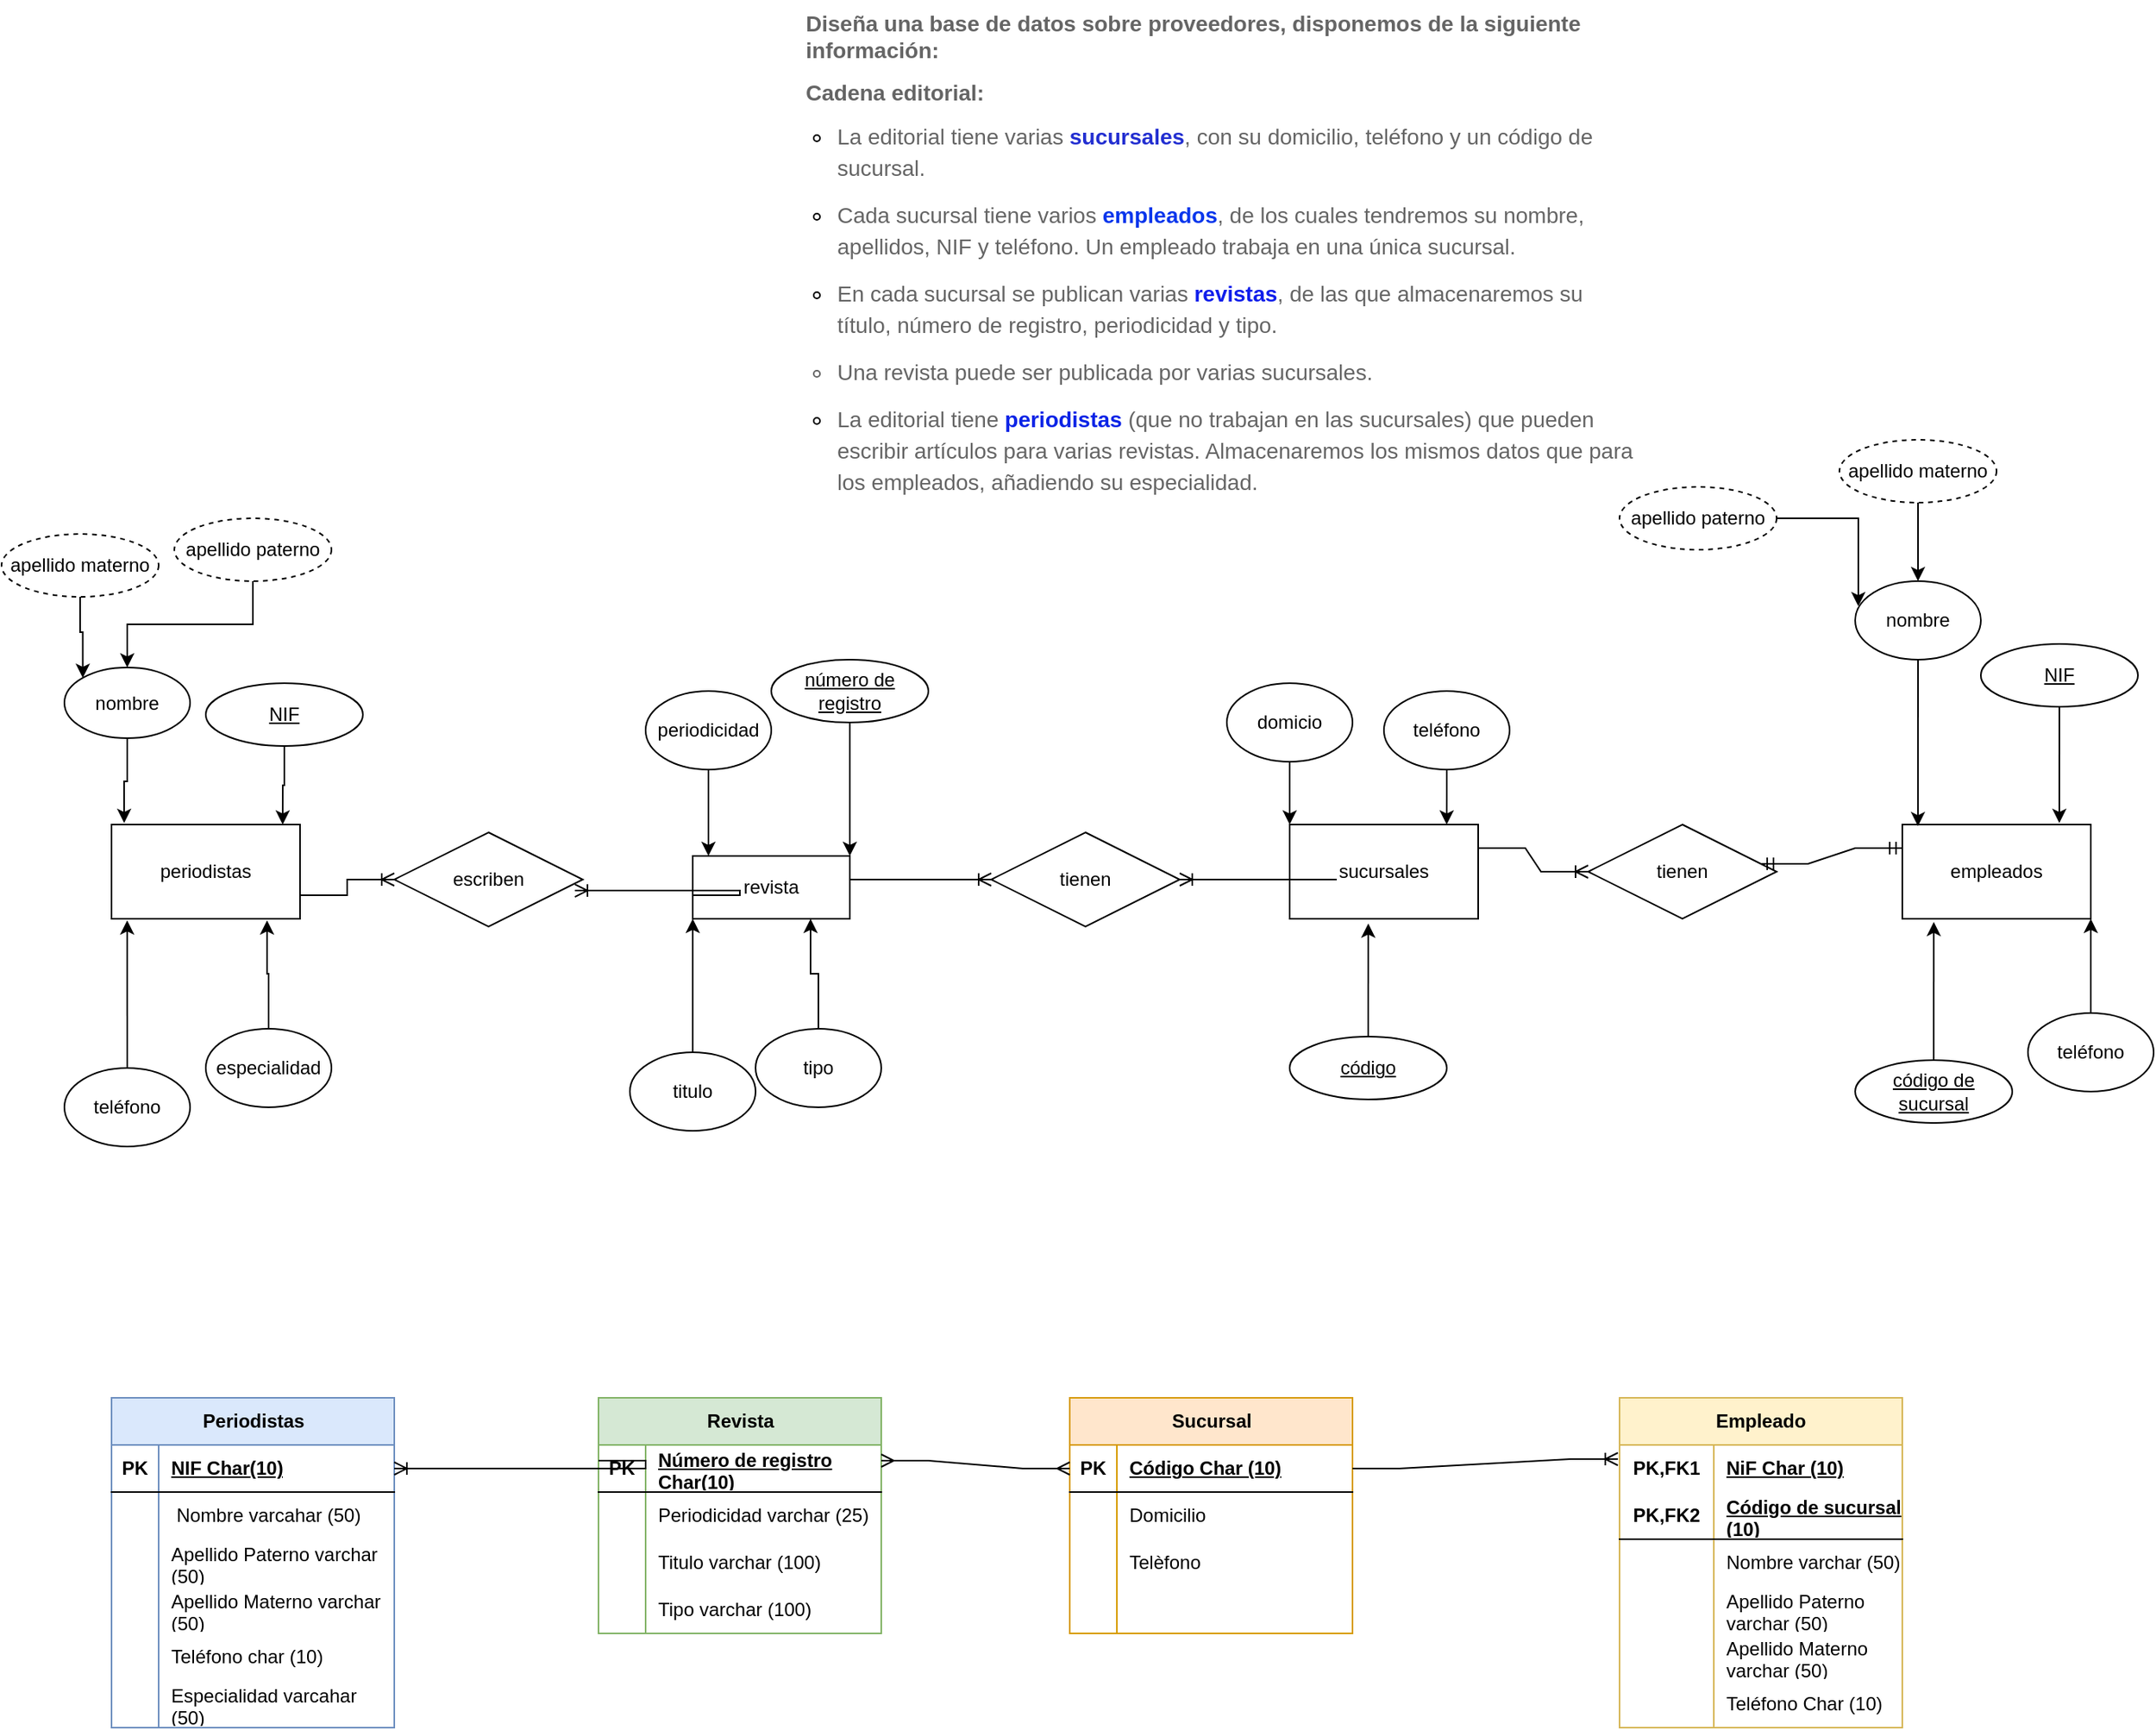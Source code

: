 <mxfile version="21.0.2" type="github">
  <diagram name="Página-1" id="4U2wSh6onjoOHA8W8764">
    <mxGraphModel dx="2017" dy="625" grid="1" gridSize="10" guides="1" tooltips="1" connect="1" arrows="1" fold="1" page="1" pageScale="1" pageWidth="827" pageHeight="1169" math="0" shadow="0">
      <root>
        <mxCell id="0" />
        <mxCell id="1" parent="0" />
        <mxCell id="MW6SG7xbOyb2AjNmcGoh-1" value="&lt;p style=&quot;margin: 0px 0px 10px 30px; color: rgb(101, 101, 101); font-family: &amp;quot;Century Gothic&amp;quot;, Arial, Helvetica, sans-serif; font-size: 14px; font-style: normal; font-variant-ligatures: normal; font-variant-caps: normal; font-weight: 400; letter-spacing: normal; orphans: 2; text-align: left; text-indent: 0px; text-transform: none; widows: 2; word-spacing: 0px; -webkit-text-stroke-width: 0px; background-color: rgb(255, 255, 255); text-decoration-thickness: initial; text-decoration-style: initial; text-decoration-color: initial;&quot; dir=&quot;ltr&quot;&gt;&lt;strong style=&quot;font-weight: bold;&quot;&gt;&lt;strong style=&quot;font-weight: bold;&quot;&gt;Diseña una base de datos sobre proveedores, disponemos de la siguiente información:&lt;/strong&gt;&lt;/strong&gt;&lt;/p&gt;&lt;p style=&quot;margin: 0px 0px 10px 30px; color: rgb(101, 101, 101); font-family: &amp;quot;Century Gothic&amp;quot;, Arial, Helvetica, sans-serif; font-size: 14px; font-style: normal; font-variant-ligatures: normal; font-variant-caps: normal; font-weight: 400; letter-spacing: normal; orphans: 2; text-align: left; text-indent: 0px; text-transform: none; widows: 2; word-spacing: 0px; -webkit-text-stroke-width: 0px; background-color: rgb(255, 255, 255); text-decoration-thickness: initial; text-decoration-style: initial; text-decoration-color: initial;&quot; dir=&quot;ltr&quot;&gt;&lt;/p&gt;&lt;p style=&quot;margin: 0px 0px 10px 30px; color: rgb(101, 101, 101); font-family: &amp;quot;Century Gothic&amp;quot;, Arial, Helvetica, sans-serif; font-size: 14px; font-style: normal; font-variant-ligatures: normal; font-variant-caps: normal; font-weight: 400; letter-spacing: normal; orphans: 2; text-align: left; text-indent: 0px; text-transform: none; widows: 2; word-spacing: 0px; -webkit-text-stroke-width: 0px; background-color: rgb(255, 255, 255); text-decoration-thickness: initial; text-decoration-style: initial; text-decoration-color: initial;&quot; dir=&quot;ltr&quot;&gt;&lt;strong style=&quot;font-weight: bold;&quot;&gt;Cadena editorial:&lt;/strong&gt;&lt;/p&gt;&lt;ul style=&quot;padding: 0px; margin: 0px 0px 10px 25px; font-family: &amp;quot;Century Gothic&amp;quot;, Arial, Helvetica, sans-serif; font-size: 14px; font-style: normal; font-variant-ligatures: normal; font-variant-caps: normal; letter-spacing: normal; orphans: 2; text-align: left; text-indent: 0px; text-transform: none; widows: 2; word-spacing: 0px; -webkit-text-stroke-width: 0px; background-color: rgb(255, 255, 255); text-decoration-thickness: initial; text-decoration-style: initial; text-decoration-color: initial;&quot;&gt;&lt;li style=&quot;line-height: 20px; list-style-type: none;&quot;&gt;&lt;ul style=&quot;padding: 0px; margin: 0px 0px 0px 25px;&quot;&gt;&lt;li style=&quot;line-height: 20px;&quot; aria-level=&quot;1&quot; dir=&quot;ltr&quot;&gt;&lt;p style=&quot;margin: 0px 0px 10px;&quot; role=&quot;presentation&quot; dir=&quot;ltr&quot;&gt;&lt;font style=&quot;font-weight: 400;&quot; color=&quot;#656565&quot;&gt;La editorial tiene varias &lt;/font&gt;&lt;font style=&quot;&quot; color=&quot;#232fd1&quot;&gt;&lt;b&gt;sucursales&lt;/b&gt;&lt;/font&gt;&lt;font style=&quot;font-weight: 400;&quot; color=&quot;#656565&quot;&gt;, con su domicilio, teléfono y un código de sucursal.&lt;/font&gt;&lt;/p&gt;&lt;/li&gt;&lt;li style=&quot;line-height: 20px;&quot; aria-level=&quot;1&quot; dir=&quot;ltr&quot;&gt;&lt;p style=&quot;margin: 0px 0px 10px;&quot; role=&quot;presentation&quot; dir=&quot;ltr&quot;&gt;&lt;font style=&quot;font-weight: 400;&quot; color=&quot;#656565&quot;&gt;Cada sucursal tiene varios &lt;/font&gt;&lt;font style=&quot;&quot; color=&quot;#0936ec&quot;&gt;&lt;b&gt;empleados&lt;/b&gt;&lt;/font&gt;&lt;font style=&quot;font-weight: 400;&quot; color=&quot;#656565&quot;&gt;, de los cuales tendremos su nombre, apellidos, NIF y teléfono. Un empleado trabaja en una única sucursal.&lt;/font&gt;&lt;/p&gt;&lt;/li&gt;&lt;li style=&quot;line-height: 20px;&quot; aria-level=&quot;1&quot; dir=&quot;ltr&quot;&gt;&lt;p style=&quot;margin: 0px 0px 10px;&quot; role=&quot;presentation&quot; dir=&quot;ltr&quot;&gt;&lt;font style=&quot;font-weight: 400;&quot; color=&quot;#656565&quot;&gt;En cada sucursal se publican varias &lt;/font&gt;&lt;font style=&quot;&quot; color=&quot;#0f1eeb&quot;&gt;&lt;b&gt;revistas&lt;/b&gt;&lt;/font&gt;&lt;font style=&quot;font-weight: 400;&quot; color=&quot;#656565&quot;&gt;, de las que almacenaremos su título, número de registro, periodicidad y tipo.&lt;/font&gt;&lt;/p&gt;&lt;/li&gt;&lt;li style=&quot;font-weight: 400; color: rgb(101, 101, 101); line-height: 20px;&quot; aria-level=&quot;1&quot; dir=&quot;ltr&quot;&gt;&lt;p style=&quot;margin: 0px 0px 10px;&quot; role=&quot;presentation&quot; dir=&quot;ltr&quot;&gt;Una revista puede ser publicada por varias sucursales.&lt;/p&gt;&lt;/li&gt;&lt;li style=&quot;line-height: 20px;&quot; aria-level=&quot;1&quot; dir=&quot;ltr&quot;&gt;&lt;p style=&quot;margin: 0px 0px 10px;&quot; role=&quot;presentation&quot; dir=&quot;ltr&quot;&gt;&lt;font style=&quot;font-weight: 400;&quot; color=&quot;#656565&quot;&gt;La editorial tiene &lt;/font&gt;&lt;font style=&quot;&quot; color=&quot;#0a23e6&quot;&gt;&lt;b&gt;periodistas&lt;/b&gt;&lt;/font&gt;&lt;font style=&quot;font-weight: 400;&quot; color=&quot;#656565&quot;&gt; (que no trabajan en las sucursales) que pueden escribir artículos para varias revistas. Almacenaremos los mismos datos que para los empleados, añadiendo su especialidad.&lt;/font&gt;&lt;/p&gt;&lt;/li&gt;&lt;/ul&gt;&lt;/li&gt;&lt;/ul&gt;" style="text;whiteSpace=wrap;html=1;" parent="1" vertex="1">
          <mxGeometry x="70" y="60" width="560" height="360" as="geometry" />
        </mxCell>
        <mxCell id="MW6SG7xbOyb2AjNmcGoh-4" value="empleados" style="rounded=0;whiteSpace=wrap;html=1;" parent="1" vertex="1">
          <mxGeometry x="800" y="585" width="120" height="60" as="geometry" />
        </mxCell>
        <mxCell id="MW6SG7xbOyb2AjNmcGoh-6" value="periodistas" style="rounded=0;whiteSpace=wrap;html=1;" parent="1" vertex="1">
          <mxGeometry x="-340" y="585" width="120" height="60" as="geometry" />
        </mxCell>
        <mxCell id="MW6SG7xbOyb2AjNmcGoh-25" style="edgeStyle=orthogonalEdgeStyle;rounded=0;orthogonalLoop=1;jettySize=auto;html=1;exitX=0.5;exitY=1;exitDx=0;exitDy=0;entryX=0;entryY=0;entryDx=0;entryDy=0;" parent="1" source="MW6SG7xbOyb2AjNmcGoh-7" target="MW6SG7xbOyb2AjNmcGoh-3" edge="1">
          <mxGeometry relative="1" as="geometry" />
        </mxCell>
        <mxCell id="MW6SG7xbOyb2AjNmcGoh-7" value="domicio" style="ellipse;whiteSpace=wrap;html=1;" parent="1" vertex="1">
          <mxGeometry x="370" y="495" width="80" height="50" as="geometry" />
        </mxCell>
        <mxCell id="MW6SG7xbOyb2AjNmcGoh-26" style="edgeStyle=orthogonalEdgeStyle;rounded=0;orthogonalLoop=1;jettySize=auto;html=1;entryX=0.833;entryY=0;entryDx=0;entryDy=0;entryPerimeter=0;" parent="1" source="MW6SG7xbOyb2AjNmcGoh-8" target="MW6SG7xbOyb2AjNmcGoh-3" edge="1">
          <mxGeometry relative="1" as="geometry" />
        </mxCell>
        <mxCell id="MW6SG7xbOyb2AjNmcGoh-8" value="teléfono" style="ellipse;whiteSpace=wrap;html=1;" parent="1" vertex="1">
          <mxGeometry x="470" y="500" width="80" height="50" as="geometry" />
        </mxCell>
        <mxCell id="MW6SG7xbOyb2AjNmcGoh-82" style="edgeStyle=orthogonalEdgeStyle;rounded=0;orthogonalLoop=1;jettySize=auto;html=1;entryX=0.083;entryY=0.017;entryDx=0;entryDy=0;entryPerimeter=0;" parent="1" source="MW6SG7xbOyb2AjNmcGoh-11" target="MW6SG7xbOyb2AjNmcGoh-4" edge="1">
          <mxGeometry relative="1" as="geometry" />
        </mxCell>
        <mxCell id="MW6SG7xbOyb2AjNmcGoh-11" value="nombre" style="ellipse;whiteSpace=wrap;html=1;" parent="1" vertex="1">
          <mxGeometry x="770" y="430" width="80" height="50" as="geometry" />
        </mxCell>
        <mxCell id="MW6SG7xbOyb2AjNmcGoh-92" style="edgeStyle=orthogonalEdgeStyle;rounded=0;orthogonalLoop=1;jettySize=auto;html=1;entryX=1;entryY=1;entryDx=0;entryDy=0;" parent="1" source="MW6SG7xbOyb2AjNmcGoh-13" target="MW6SG7xbOyb2AjNmcGoh-4" edge="1">
          <mxGeometry relative="1" as="geometry" />
        </mxCell>
        <mxCell id="MW6SG7xbOyb2AjNmcGoh-13" value="teléfono" style="ellipse;whiteSpace=wrap;html=1;" parent="1" vertex="1">
          <mxGeometry x="880" y="705" width="80" height="50" as="geometry" />
        </mxCell>
        <mxCell id="MW6SG7xbOyb2AjNmcGoh-64" style="edgeStyle=orthogonalEdgeStyle;rounded=0;orthogonalLoop=1;jettySize=auto;html=1;entryX=0;entryY=1;entryDx=0;entryDy=0;" parent="1" source="MW6SG7xbOyb2AjNmcGoh-15" target="MW6SG7xbOyb2AjNmcGoh-99" edge="1">
          <mxGeometry relative="1" as="geometry">
            <mxPoint x="220" y="650" as="targetPoint" />
          </mxGeometry>
        </mxCell>
        <mxCell id="MW6SG7xbOyb2AjNmcGoh-15" value="titulo" style="ellipse;whiteSpace=wrap;html=1;" parent="1" vertex="1">
          <mxGeometry x="-10" y="730" width="80" height="50" as="geometry" />
        </mxCell>
        <mxCell id="MW6SG7xbOyb2AjNmcGoh-105" style="edgeStyle=orthogonalEdgeStyle;rounded=0;orthogonalLoop=1;jettySize=auto;html=1;entryX=0.1;entryY=0;entryDx=0;entryDy=0;entryPerimeter=0;" parent="1" source="MW6SG7xbOyb2AjNmcGoh-17" target="MW6SG7xbOyb2AjNmcGoh-99" edge="1">
          <mxGeometry relative="1" as="geometry" />
        </mxCell>
        <mxCell id="MW6SG7xbOyb2AjNmcGoh-17" value="periodicidad" style="ellipse;whiteSpace=wrap;html=1;" parent="1" vertex="1">
          <mxGeometry y="500" width="80" height="50" as="geometry" />
        </mxCell>
        <mxCell id="qOBY5JpiZQBaxwHBOWG1-1" style="edgeStyle=orthogonalEdgeStyle;rounded=0;orthogonalLoop=1;jettySize=auto;html=1;entryX=0.75;entryY=1;entryDx=0;entryDy=0;" parent="1" source="MW6SG7xbOyb2AjNmcGoh-18" target="MW6SG7xbOyb2AjNmcGoh-99" edge="1">
          <mxGeometry relative="1" as="geometry" />
        </mxCell>
        <mxCell id="MW6SG7xbOyb2AjNmcGoh-18" value="tipo" style="ellipse;whiteSpace=wrap;html=1;" parent="1" vertex="1">
          <mxGeometry x="70" y="715" width="80" height="50" as="geometry" />
        </mxCell>
        <mxCell id="MW6SG7xbOyb2AjNmcGoh-109" style="edgeStyle=orthogonalEdgeStyle;rounded=0;orthogonalLoop=1;jettySize=auto;html=1;entryX=0.067;entryY=-0.017;entryDx=0;entryDy=0;entryPerimeter=0;" parent="1" source="MW6SG7xbOyb2AjNmcGoh-20" target="MW6SG7xbOyb2AjNmcGoh-6" edge="1">
          <mxGeometry relative="1" as="geometry" />
        </mxCell>
        <mxCell id="MW6SG7xbOyb2AjNmcGoh-20" value="nombre" style="ellipse;whiteSpace=wrap;html=1;" parent="1" vertex="1">
          <mxGeometry x="-370" y="485" width="80" height="45" as="geometry" />
        </mxCell>
        <mxCell id="MW6SG7xbOyb2AjNmcGoh-111" style="edgeStyle=orthogonalEdgeStyle;rounded=0;orthogonalLoop=1;jettySize=auto;html=1;entryX=0.083;entryY=1.017;entryDx=0;entryDy=0;entryPerimeter=0;" parent="1" source="MW6SG7xbOyb2AjNmcGoh-22" target="MW6SG7xbOyb2AjNmcGoh-6" edge="1">
          <mxGeometry relative="1" as="geometry" />
        </mxCell>
        <mxCell id="MW6SG7xbOyb2AjNmcGoh-22" value="teléfono" style="ellipse;whiteSpace=wrap;html=1;" parent="1" vertex="1">
          <mxGeometry x="-370" y="740" width="80" height="50" as="geometry" />
        </mxCell>
        <mxCell id="MW6SG7xbOyb2AjNmcGoh-112" style="edgeStyle=orthogonalEdgeStyle;rounded=0;orthogonalLoop=1;jettySize=auto;html=1;entryX=0.825;entryY=1.017;entryDx=0;entryDy=0;entryPerimeter=0;" parent="1" source="MW6SG7xbOyb2AjNmcGoh-23" target="MW6SG7xbOyb2AjNmcGoh-6" edge="1">
          <mxGeometry relative="1" as="geometry" />
        </mxCell>
        <mxCell id="MW6SG7xbOyb2AjNmcGoh-23" value="especialidad" style="ellipse;whiteSpace=wrap;html=1;" parent="1" vertex="1">
          <mxGeometry x="-280" y="715" width="80" height="50" as="geometry" />
        </mxCell>
        <mxCell id="MW6SG7xbOyb2AjNmcGoh-57" style="edgeStyle=orthogonalEdgeStyle;rounded=0;orthogonalLoop=1;jettySize=auto;html=1;entryX=0.417;entryY=1.05;entryDx=0;entryDy=0;entryPerimeter=0;" parent="1" source="MW6SG7xbOyb2AjNmcGoh-47" target="MW6SG7xbOyb2AjNmcGoh-3" edge="1">
          <mxGeometry relative="1" as="geometry" />
        </mxCell>
        <mxCell id="MW6SG7xbOyb2AjNmcGoh-47" value="código" style="ellipse;whiteSpace=wrap;html=1;align=center;fontStyle=4;" parent="1" vertex="1">
          <mxGeometry x="410" y="720" width="100" height="40" as="geometry" />
        </mxCell>
        <mxCell id="MW6SG7xbOyb2AjNmcGoh-51" style="edgeStyle=orthogonalEdgeStyle;rounded=0;orthogonalLoop=1;jettySize=auto;html=1;entryX=0.025;entryY=0.32;entryDx=0;entryDy=0;entryPerimeter=0;" parent="1" source="MW6SG7xbOyb2AjNmcGoh-49" target="MW6SG7xbOyb2AjNmcGoh-11" edge="1">
          <mxGeometry relative="1" as="geometry" />
        </mxCell>
        <mxCell id="MW6SG7xbOyb2AjNmcGoh-49" value="apellido paterno" style="ellipse;whiteSpace=wrap;html=1;align=center;dashed=1;" parent="1" vertex="1">
          <mxGeometry x="620" y="370" width="100" height="40" as="geometry" />
        </mxCell>
        <mxCell id="MW6SG7xbOyb2AjNmcGoh-52" style="edgeStyle=orthogonalEdgeStyle;rounded=0;orthogonalLoop=1;jettySize=auto;html=1;" parent="1" source="MW6SG7xbOyb2AjNmcGoh-50" target="MW6SG7xbOyb2AjNmcGoh-11" edge="1">
          <mxGeometry relative="1" as="geometry" />
        </mxCell>
        <mxCell id="MW6SG7xbOyb2AjNmcGoh-50" value="apellido materno" style="ellipse;whiteSpace=wrap;html=1;align=center;dashed=1;" parent="1" vertex="1">
          <mxGeometry x="760" y="340" width="100" height="40" as="geometry" />
        </mxCell>
        <mxCell id="MW6SG7xbOyb2AjNmcGoh-78" style="edgeStyle=orthogonalEdgeStyle;rounded=0;orthogonalLoop=1;jettySize=auto;html=1;entryX=0.833;entryY=-0.017;entryDx=0;entryDy=0;entryPerimeter=0;" parent="1" source="MW6SG7xbOyb2AjNmcGoh-53" target="MW6SG7xbOyb2AjNmcGoh-4" edge="1">
          <mxGeometry relative="1" as="geometry" />
        </mxCell>
        <mxCell id="MW6SG7xbOyb2AjNmcGoh-53" value="NIF" style="ellipse;whiteSpace=wrap;html=1;align=center;fontStyle=4;" parent="1" vertex="1">
          <mxGeometry x="850" y="470" width="100" height="40" as="geometry" />
        </mxCell>
        <mxCell id="MW6SG7xbOyb2AjNmcGoh-93" style="edgeStyle=orthogonalEdgeStyle;rounded=0;orthogonalLoop=1;jettySize=auto;html=1;entryX=0.167;entryY=1.033;entryDx=0;entryDy=0;entryPerimeter=0;" parent="1" source="MW6SG7xbOyb2AjNmcGoh-54" target="MW6SG7xbOyb2AjNmcGoh-4" edge="1">
          <mxGeometry relative="1" as="geometry" />
        </mxCell>
        <mxCell id="MW6SG7xbOyb2AjNmcGoh-54" value="código de sucursal" style="ellipse;whiteSpace=wrap;html=1;align=center;fontStyle=4;" parent="1" vertex="1">
          <mxGeometry x="770" y="735" width="100" height="40" as="geometry" />
        </mxCell>
        <mxCell id="MW6SG7xbOyb2AjNmcGoh-104" style="edgeStyle=orthogonalEdgeStyle;rounded=0;orthogonalLoop=1;jettySize=auto;html=1;entryX=1;entryY=0;entryDx=0;entryDy=0;" parent="1" source="MW6SG7xbOyb2AjNmcGoh-55" target="MW6SG7xbOyb2AjNmcGoh-99" edge="1">
          <mxGeometry relative="1" as="geometry" />
        </mxCell>
        <mxCell id="MW6SG7xbOyb2AjNmcGoh-55" value="número de registro" style="ellipse;whiteSpace=wrap;html=1;align=center;fontStyle=4;" parent="1" vertex="1">
          <mxGeometry x="80" y="480" width="100" height="40" as="geometry" />
        </mxCell>
        <mxCell id="MW6SG7xbOyb2AjNmcGoh-108" style="edgeStyle=orthogonalEdgeStyle;rounded=0;orthogonalLoop=1;jettySize=auto;html=1;entryX=0;entryY=0;entryDx=0;entryDy=0;" parent="1" source="MW6SG7xbOyb2AjNmcGoh-59" target="MW6SG7xbOyb2AjNmcGoh-20" edge="1">
          <mxGeometry relative="1" as="geometry" />
        </mxCell>
        <mxCell id="MW6SG7xbOyb2AjNmcGoh-59" value="apellido materno" style="ellipse;whiteSpace=wrap;html=1;align=center;dashed=1;" parent="1" vertex="1">
          <mxGeometry x="-410" y="400" width="100" height="40" as="geometry" />
        </mxCell>
        <mxCell id="MW6SG7xbOyb2AjNmcGoh-107" style="edgeStyle=orthogonalEdgeStyle;rounded=0;orthogonalLoop=1;jettySize=auto;html=1;" parent="1" source="MW6SG7xbOyb2AjNmcGoh-60" target="MW6SG7xbOyb2AjNmcGoh-20" edge="1">
          <mxGeometry relative="1" as="geometry" />
        </mxCell>
        <mxCell id="MW6SG7xbOyb2AjNmcGoh-60" value="apellido paterno" style="ellipse;whiteSpace=wrap;html=1;align=center;dashed=1;" parent="1" vertex="1">
          <mxGeometry x="-300" y="390" width="100" height="40" as="geometry" />
        </mxCell>
        <mxCell id="MW6SG7xbOyb2AjNmcGoh-3" value="sucursales" style="rounded=0;whiteSpace=wrap;html=1;" parent="1" vertex="1">
          <mxGeometry x="410" y="585" width="120" height="60" as="geometry" />
        </mxCell>
        <mxCell id="MW6SG7xbOyb2AjNmcGoh-113" style="edgeStyle=orthogonalEdgeStyle;rounded=0;orthogonalLoop=1;jettySize=auto;html=1;entryX=0.908;entryY=0;entryDx=0;entryDy=0;entryPerimeter=0;" parent="1" source="MW6SG7xbOyb2AjNmcGoh-56" target="MW6SG7xbOyb2AjNmcGoh-6" edge="1">
          <mxGeometry relative="1" as="geometry" />
        </mxCell>
        <mxCell id="MW6SG7xbOyb2AjNmcGoh-56" value="NIF" style="ellipse;whiteSpace=wrap;html=1;align=center;fontStyle=4;" parent="1" vertex="1">
          <mxGeometry x="-280" y="495" width="100" height="40" as="geometry" />
        </mxCell>
        <mxCell id="MW6SG7xbOyb2AjNmcGoh-99" value="revista" style="whiteSpace=wrap;html=1;align=center;" parent="1" vertex="1">
          <mxGeometry x="30" y="605" width="100" height="40" as="geometry" />
        </mxCell>
        <mxCell id="qOBY5JpiZQBaxwHBOWG1-2" value="tienen" style="shape=rhombus;perimeter=rhombusPerimeter;whiteSpace=wrap;html=1;align=center;" parent="1" vertex="1">
          <mxGeometry x="220" y="590" width="120" height="60" as="geometry" />
        </mxCell>
        <mxCell id="qOBY5JpiZQBaxwHBOWG1-3" value="escriben" style="shape=rhombus;perimeter=rhombusPerimeter;whiteSpace=wrap;html=1;align=center;" parent="1" vertex="1">
          <mxGeometry x="-160" y="590" width="120" height="60" as="geometry" />
        </mxCell>
        <mxCell id="qOBY5JpiZQBaxwHBOWG1-4" value="tienen" style="shape=rhombus;perimeter=rhombusPerimeter;whiteSpace=wrap;html=1;align=center;" parent="1" vertex="1">
          <mxGeometry x="600" y="585" width="120" height="60" as="geometry" />
        </mxCell>
        <mxCell id="qOBY5JpiZQBaxwHBOWG1-7" value="" style="edgeStyle=entityRelationEdgeStyle;fontSize=12;html=1;endArrow=ERoneToMany;rounded=0;" parent="1" target="qOBY5JpiZQBaxwHBOWG1-3" edge="1">
          <mxGeometry width="100" height="100" relative="1" as="geometry">
            <mxPoint x="-220" y="630" as="sourcePoint" />
            <mxPoint x="-120" y="530" as="targetPoint" />
          </mxGeometry>
        </mxCell>
        <mxCell id="qOBY5JpiZQBaxwHBOWG1-8" value="" style="edgeStyle=entityRelationEdgeStyle;fontSize=12;html=1;endArrow=ERoneToMany;rounded=0;" parent="1" target="qOBY5JpiZQBaxwHBOWG1-2" edge="1">
          <mxGeometry width="100" height="100" relative="1" as="geometry">
            <mxPoint x="410" y="620" as="sourcePoint" />
            <mxPoint x="510" y="520" as="targetPoint" />
          </mxGeometry>
        </mxCell>
        <mxCell id="qOBY5JpiZQBaxwHBOWG1-9" value="" style="edgeStyle=entityRelationEdgeStyle;fontSize=12;html=1;endArrow=ERoneToMany;rounded=0;" parent="1" target="qOBY5JpiZQBaxwHBOWG1-4" edge="1">
          <mxGeometry width="100" height="100" relative="1" as="geometry">
            <mxPoint x="530" y="600" as="sourcePoint" />
            <mxPoint x="630" y="500" as="targetPoint" />
          </mxGeometry>
        </mxCell>
        <mxCell id="qOBY5JpiZQBaxwHBOWG1-10" value="" style="edgeStyle=entityRelationEdgeStyle;fontSize=12;html=1;endArrow=ERmandOne;startArrow=ERmandOne;rounded=0;entryX=0;entryY=0.25;entryDx=0;entryDy=0;" parent="1" target="MW6SG7xbOyb2AjNmcGoh-4" edge="1">
          <mxGeometry width="100" height="100" relative="1" as="geometry">
            <mxPoint x="710" y="610" as="sourcePoint" />
            <mxPoint x="810" y="510" as="targetPoint" />
          </mxGeometry>
        </mxCell>
        <mxCell id="qOBY5JpiZQBaxwHBOWG1-11" value="" style="edgeStyle=entityRelationEdgeStyle;fontSize=12;html=1;endArrow=ERoneToMany;rounded=0;" parent="1" target="qOBY5JpiZQBaxwHBOWG1-2" edge="1">
          <mxGeometry width="100" height="100" relative="1" as="geometry">
            <mxPoint x="130" y="620" as="sourcePoint" />
            <mxPoint x="230" y="520" as="targetPoint" />
          </mxGeometry>
        </mxCell>
        <mxCell id="qOBY5JpiZQBaxwHBOWG1-12" value="" style="edgeStyle=entityRelationEdgeStyle;fontSize=12;html=1;endArrow=ERoneToMany;rounded=0;entryX=0.958;entryY=0.617;entryDx=0;entryDy=0;entryPerimeter=0;" parent="1" target="qOBY5JpiZQBaxwHBOWG1-3" edge="1">
          <mxGeometry width="100" height="100" relative="1" as="geometry">
            <mxPoint x="30" y="630" as="sourcePoint" />
            <mxPoint x="130" y="530" as="targetPoint" />
          </mxGeometry>
        </mxCell>
        <mxCell id="qOBY5JpiZQBaxwHBOWG1-17" value="Periodistas" style="shape=table;startSize=30;container=1;collapsible=1;childLayout=tableLayout;fixedRows=1;rowLines=0;fontStyle=1;align=center;resizeLast=1;html=1;fillColor=#dae8fc;strokeColor=#6c8ebf;" parent="1" vertex="1">
          <mxGeometry x="-340" y="950" width="180" height="210" as="geometry" />
        </mxCell>
        <mxCell id="qOBY5JpiZQBaxwHBOWG1-18" value="" style="shape=tableRow;horizontal=0;startSize=0;swimlaneHead=0;swimlaneBody=0;fillColor=none;collapsible=0;dropTarget=0;points=[[0,0.5],[1,0.5]];portConstraint=eastwest;top=0;left=0;right=0;bottom=1;" parent="qOBY5JpiZQBaxwHBOWG1-17" vertex="1">
          <mxGeometry y="30" width="180" height="30" as="geometry" />
        </mxCell>
        <mxCell id="qOBY5JpiZQBaxwHBOWG1-19" value="PK" style="shape=partialRectangle;connectable=0;fillColor=none;top=0;left=0;bottom=0;right=0;fontStyle=1;overflow=hidden;whiteSpace=wrap;html=1;" parent="qOBY5JpiZQBaxwHBOWG1-18" vertex="1">
          <mxGeometry width="30" height="30" as="geometry">
            <mxRectangle width="30" height="30" as="alternateBounds" />
          </mxGeometry>
        </mxCell>
        <mxCell id="qOBY5JpiZQBaxwHBOWG1-20" value="NIF Char(10)" style="shape=partialRectangle;connectable=0;fillColor=none;top=0;left=0;bottom=0;right=0;align=left;spacingLeft=6;fontStyle=5;overflow=hidden;whiteSpace=wrap;html=1;" parent="qOBY5JpiZQBaxwHBOWG1-18" vertex="1">
          <mxGeometry x="30" width="150" height="30" as="geometry">
            <mxRectangle width="150" height="30" as="alternateBounds" />
          </mxGeometry>
        </mxCell>
        <mxCell id="qOBY5JpiZQBaxwHBOWG1-21" value="" style="shape=tableRow;horizontal=0;startSize=0;swimlaneHead=0;swimlaneBody=0;fillColor=none;collapsible=0;dropTarget=0;points=[[0,0.5],[1,0.5]];portConstraint=eastwest;top=0;left=0;right=0;bottom=0;" parent="qOBY5JpiZQBaxwHBOWG1-17" vertex="1">
          <mxGeometry y="60" width="180" height="30" as="geometry" />
        </mxCell>
        <mxCell id="qOBY5JpiZQBaxwHBOWG1-22" value="" style="shape=partialRectangle;connectable=0;fillColor=none;top=0;left=0;bottom=0;right=0;editable=1;overflow=hidden;whiteSpace=wrap;html=1;" parent="qOBY5JpiZQBaxwHBOWG1-21" vertex="1">
          <mxGeometry width="30" height="30" as="geometry">
            <mxRectangle width="30" height="30" as="alternateBounds" />
          </mxGeometry>
        </mxCell>
        <mxCell id="qOBY5JpiZQBaxwHBOWG1-23" value="&amp;nbsp;Nombre varcahar (50)" style="shape=partialRectangle;connectable=0;fillColor=none;top=0;left=0;bottom=0;right=0;align=left;spacingLeft=6;overflow=hidden;whiteSpace=wrap;html=1;" parent="qOBY5JpiZQBaxwHBOWG1-21" vertex="1">
          <mxGeometry x="30" width="150" height="30" as="geometry">
            <mxRectangle width="150" height="30" as="alternateBounds" />
          </mxGeometry>
        </mxCell>
        <mxCell id="qOBY5JpiZQBaxwHBOWG1-24" value="" style="shape=tableRow;horizontal=0;startSize=0;swimlaneHead=0;swimlaneBody=0;fillColor=none;collapsible=0;dropTarget=0;points=[[0,0.5],[1,0.5]];portConstraint=eastwest;top=0;left=0;right=0;bottom=0;" parent="qOBY5JpiZQBaxwHBOWG1-17" vertex="1">
          <mxGeometry y="90" width="180" height="30" as="geometry" />
        </mxCell>
        <mxCell id="qOBY5JpiZQBaxwHBOWG1-25" value="" style="shape=partialRectangle;connectable=0;fillColor=none;top=0;left=0;bottom=0;right=0;editable=1;overflow=hidden;whiteSpace=wrap;html=1;" parent="qOBY5JpiZQBaxwHBOWG1-24" vertex="1">
          <mxGeometry width="30" height="30" as="geometry">
            <mxRectangle width="30" height="30" as="alternateBounds" />
          </mxGeometry>
        </mxCell>
        <mxCell id="qOBY5JpiZQBaxwHBOWG1-26" value="Apellido Paterno varchar (50)" style="shape=partialRectangle;connectable=0;fillColor=none;top=0;left=0;bottom=0;right=0;align=left;spacingLeft=6;overflow=hidden;whiteSpace=wrap;html=1;" parent="qOBY5JpiZQBaxwHBOWG1-24" vertex="1">
          <mxGeometry x="30" width="150" height="30" as="geometry">
            <mxRectangle width="150" height="30" as="alternateBounds" />
          </mxGeometry>
        </mxCell>
        <mxCell id="qOBY5JpiZQBaxwHBOWG1-27" value="" style="shape=tableRow;horizontal=0;startSize=0;swimlaneHead=0;swimlaneBody=0;fillColor=none;collapsible=0;dropTarget=0;points=[[0,0.5],[1,0.5]];portConstraint=eastwest;top=0;left=0;right=0;bottom=0;" parent="qOBY5JpiZQBaxwHBOWG1-17" vertex="1">
          <mxGeometry y="120" width="180" height="30" as="geometry" />
        </mxCell>
        <mxCell id="qOBY5JpiZQBaxwHBOWG1-28" value="" style="shape=partialRectangle;connectable=0;fillColor=none;top=0;left=0;bottom=0;right=0;editable=1;overflow=hidden;whiteSpace=wrap;html=1;" parent="qOBY5JpiZQBaxwHBOWG1-27" vertex="1">
          <mxGeometry width="30" height="30" as="geometry">
            <mxRectangle width="30" height="30" as="alternateBounds" />
          </mxGeometry>
        </mxCell>
        <mxCell id="qOBY5JpiZQBaxwHBOWG1-29" value="Apellido Materno varchar (50)" style="shape=partialRectangle;connectable=0;fillColor=none;top=0;left=0;bottom=0;right=0;align=left;spacingLeft=6;overflow=hidden;whiteSpace=wrap;html=1;" parent="qOBY5JpiZQBaxwHBOWG1-27" vertex="1">
          <mxGeometry x="30" width="150" height="30" as="geometry">
            <mxRectangle width="150" height="30" as="alternateBounds" />
          </mxGeometry>
        </mxCell>
        <mxCell id="AlthXYVjQaWiGImwefOa-14" value="" style="shape=tableRow;horizontal=0;startSize=0;swimlaneHead=0;swimlaneBody=0;fillColor=none;collapsible=0;dropTarget=0;points=[[0,0.5],[1,0.5]];portConstraint=eastwest;top=0;left=0;right=0;bottom=0;" vertex="1" parent="qOBY5JpiZQBaxwHBOWG1-17">
          <mxGeometry y="150" width="180" height="30" as="geometry" />
        </mxCell>
        <mxCell id="AlthXYVjQaWiGImwefOa-15" value="" style="shape=partialRectangle;connectable=0;fillColor=none;top=0;left=0;bottom=0;right=0;editable=1;overflow=hidden;whiteSpace=wrap;html=1;" vertex="1" parent="AlthXYVjQaWiGImwefOa-14">
          <mxGeometry width="30" height="30" as="geometry">
            <mxRectangle width="30" height="30" as="alternateBounds" />
          </mxGeometry>
        </mxCell>
        <mxCell id="AlthXYVjQaWiGImwefOa-16" value="Teléfono char (10)" style="shape=partialRectangle;connectable=0;fillColor=none;top=0;left=0;bottom=0;right=0;align=left;spacingLeft=6;overflow=hidden;whiteSpace=wrap;html=1;" vertex="1" parent="AlthXYVjQaWiGImwefOa-14">
          <mxGeometry x="30" width="150" height="30" as="geometry">
            <mxRectangle width="150" height="30" as="alternateBounds" />
          </mxGeometry>
        </mxCell>
        <mxCell id="AlthXYVjQaWiGImwefOa-17" value="" style="shape=tableRow;horizontal=0;startSize=0;swimlaneHead=0;swimlaneBody=0;fillColor=none;collapsible=0;dropTarget=0;points=[[0,0.5],[1,0.5]];portConstraint=eastwest;top=0;left=0;right=0;bottom=0;" vertex="1" parent="qOBY5JpiZQBaxwHBOWG1-17">
          <mxGeometry y="180" width="180" height="30" as="geometry" />
        </mxCell>
        <mxCell id="AlthXYVjQaWiGImwefOa-18" value="" style="shape=partialRectangle;connectable=0;fillColor=none;top=0;left=0;bottom=0;right=0;editable=1;overflow=hidden;whiteSpace=wrap;html=1;" vertex="1" parent="AlthXYVjQaWiGImwefOa-17">
          <mxGeometry width="30" height="30" as="geometry">
            <mxRectangle width="30" height="30" as="alternateBounds" />
          </mxGeometry>
        </mxCell>
        <mxCell id="AlthXYVjQaWiGImwefOa-19" value="Especialidad varcahar (50)" style="shape=partialRectangle;connectable=0;fillColor=none;top=0;left=0;bottom=0;right=0;align=left;spacingLeft=6;overflow=hidden;whiteSpace=wrap;html=1;" vertex="1" parent="AlthXYVjQaWiGImwefOa-17">
          <mxGeometry x="30" width="150" height="30" as="geometry">
            <mxRectangle width="150" height="30" as="alternateBounds" />
          </mxGeometry>
        </mxCell>
        <mxCell id="AlthXYVjQaWiGImwefOa-39" value="Revista" style="shape=table;startSize=30;container=1;collapsible=1;childLayout=tableLayout;fixedRows=1;rowLines=0;fontStyle=1;align=center;resizeLast=1;html=1;fillColor=#d5e8d4;strokeColor=#82b366;" vertex="1" parent="1">
          <mxGeometry x="-30" y="950" width="180" height="150" as="geometry" />
        </mxCell>
        <mxCell id="AlthXYVjQaWiGImwefOa-40" value="" style="shape=tableRow;horizontal=0;startSize=0;swimlaneHead=0;swimlaneBody=0;fillColor=none;collapsible=0;dropTarget=0;points=[[0,0.5],[1,0.5]];portConstraint=eastwest;top=0;left=0;right=0;bottom=1;" vertex="1" parent="AlthXYVjQaWiGImwefOa-39">
          <mxGeometry y="30" width="180" height="30" as="geometry" />
        </mxCell>
        <mxCell id="AlthXYVjQaWiGImwefOa-41" value="PK" style="shape=partialRectangle;connectable=0;fillColor=none;top=0;left=0;bottom=0;right=0;fontStyle=1;overflow=hidden;whiteSpace=wrap;html=1;" vertex="1" parent="AlthXYVjQaWiGImwefOa-40">
          <mxGeometry width="30" height="30" as="geometry">
            <mxRectangle width="30" height="30" as="alternateBounds" />
          </mxGeometry>
        </mxCell>
        <mxCell id="AlthXYVjQaWiGImwefOa-42" value="Número de registro Char(10)" style="shape=partialRectangle;connectable=0;fillColor=none;top=0;left=0;bottom=0;right=0;align=left;spacingLeft=6;fontStyle=5;overflow=hidden;whiteSpace=wrap;html=1;" vertex="1" parent="AlthXYVjQaWiGImwefOa-40">
          <mxGeometry x="30" width="150" height="30" as="geometry">
            <mxRectangle width="150" height="30" as="alternateBounds" />
          </mxGeometry>
        </mxCell>
        <mxCell id="AlthXYVjQaWiGImwefOa-43" value="" style="shape=tableRow;horizontal=0;startSize=0;swimlaneHead=0;swimlaneBody=0;fillColor=none;collapsible=0;dropTarget=0;points=[[0,0.5],[1,0.5]];portConstraint=eastwest;top=0;left=0;right=0;bottom=0;" vertex="1" parent="AlthXYVjQaWiGImwefOa-39">
          <mxGeometry y="60" width="180" height="30" as="geometry" />
        </mxCell>
        <mxCell id="AlthXYVjQaWiGImwefOa-44" value="" style="shape=partialRectangle;connectable=0;fillColor=none;top=0;left=0;bottom=0;right=0;editable=1;overflow=hidden;whiteSpace=wrap;html=1;" vertex="1" parent="AlthXYVjQaWiGImwefOa-43">
          <mxGeometry width="30" height="30" as="geometry">
            <mxRectangle width="30" height="30" as="alternateBounds" />
          </mxGeometry>
        </mxCell>
        <mxCell id="AlthXYVjQaWiGImwefOa-45" value="Periodicidad varchar (25)" style="shape=partialRectangle;connectable=0;fillColor=none;top=0;left=0;bottom=0;right=0;align=left;spacingLeft=6;overflow=hidden;whiteSpace=wrap;html=1;" vertex="1" parent="AlthXYVjQaWiGImwefOa-43">
          <mxGeometry x="30" width="150" height="30" as="geometry">
            <mxRectangle width="150" height="30" as="alternateBounds" />
          </mxGeometry>
        </mxCell>
        <mxCell id="AlthXYVjQaWiGImwefOa-46" value="" style="shape=tableRow;horizontal=0;startSize=0;swimlaneHead=0;swimlaneBody=0;fillColor=none;collapsible=0;dropTarget=0;points=[[0,0.5],[1,0.5]];portConstraint=eastwest;top=0;left=0;right=0;bottom=0;" vertex="1" parent="AlthXYVjQaWiGImwefOa-39">
          <mxGeometry y="90" width="180" height="30" as="geometry" />
        </mxCell>
        <mxCell id="AlthXYVjQaWiGImwefOa-47" value="" style="shape=partialRectangle;connectable=0;fillColor=none;top=0;left=0;bottom=0;right=0;editable=1;overflow=hidden;whiteSpace=wrap;html=1;" vertex="1" parent="AlthXYVjQaWiGImwefOa-46">
          <mxGeometry width="30" height="30" as="geometry">
            <mxRectangle width="30" height="30" as="alternateBounds" />
          </mxGeometry>
        </mxCell>
        <mxCell id="AlthXYVjQaWiGImwefOa-48" value="Titulo varchar (100)" style="shape=partialRectangle;connectable=0;fillColor=none;top=0;left=0;bottom=0;right=0;align=left;spacingLeft=6;overflow=hidden;whiteSpace=wrap;html=1;" vertex="1" parent="AlthXYVjQaWiGImwefOa-46">
          <mxGeometry x="30" width="150" height="30" as="geometry">
            <mxRectangle width="150" height="30" as="alternateBounds" />
          </mxGeometry>
        </mxCell>
        <mxCell id="AlthXYVjQaWiGImwefOa-49" value="" style="shape=tableRow;horizontal=0;startSize=0;swimlaneHead=0;swimlaneBody=0;fillColor=none;collapsible=0;dropTarget=0;points=[[0,0.5],[1,0.5]];portConstraint=eastwest;top=0;left=0;right=0;bottom=0;" vertex="1" parent="AlthXYVjQaWiGImwefOa-39">
          <mxGeometry y="120" width="180" height="30" as="geometry" />
        </mxCell>
        <mxCell id="AlthXYVjQaWiGImwefOa-50" value="" style="shape=partialRectangle;connectable=0;fillColor=none;top=0;left=0;bottom=0;right=0;editable=1;overflow=hidden;whiteSpace=wrap;html=1;" vertex="1" parent="AlthXYVjQaWiGImwefOa-49">
          <mxGeometry width="30" height="30" as="geometry">
            <mxRectangle width="30" height="30" as="alternateBounds" />
          </mxGeometry>
        </mxCell>
        <mxCell id="AlthXYVjQaWiGImwefOa-51" value="Tipo varchar (100)" style="shape=partialRectangle;connectable=0;fillColor=none;top=0;left=0;bottom=0;right=0;align=left;spacingLeft=6;overflow=hidden;whiteSpace=wrap;html=1;" vertex="1" parent="AlthXYVjQaWiGImwefOa-49">
          <mxGeometry x="30" width="150" height="30" as="geometry">
            <mxRectangle width="150" height="30" as="alternateBounds" />
          </mxGeometry>
        </mxCell>
        <mxCell id="AlthXYVjQaWiGImwefOa-52" value="Sucursal" style="shape=table;startSize=30;container=1;collapsible=1;childLayout=tableLayout;fixedRows=1;rowLines=0;fontStyle=1;align=center;resizeLast=1;html=1;fillColor=#ffe6cc;strokeColor=#d79b00;" vertex="1" parent="1">
          <mxGeometry x="270" y="950" width="180" height="150" as="geometry" />
        </mxCell>
        <mxCell id="AlthXYVjQaWiGImwefOa-53" value="" style="shape=tableRow;horizontal=0;startSize=0;swimlaneHead=0;swimlaneBody=0;fillColor=none;collapsible=0;dropTarget=0;points=[[0,0.5],[1,0.5]];portConstraint=eastwest;top=0;left=0;right=0;bottom=1;" vertex="1" parent="AlthXYVjQaWiGImwefOa-52">
          <mxGeometry y="30" width="180" height="30" as="geometry" />
        </mxCell>
        <mxCell id="AlthXYVjQaWiGImwefOa-54" value="PK" style="shape=partialRectangle;connectable=0;fillColor=none;top=0;left=0;bottom=0;right=0;fontStyle=1;overflow=hidden;whiteSpace=wrap;html=1;" vertex="1" parent="AlthXYVjQaWiGImwefOa-53">
          <mxGeometry width="30" height="30" as="geometry">
            <mxRectangle width="30" height="30" as="alternateBounds" />
          </mxGeometry>
        </mxCell>
        <mxCell id="AlthXYVjQaWiGImwefOa-55" value="Código Char (10)" style="shape=partialRectangle;connectable=0;fillColor=none;top=0;left=0;bottom=0;right=0;align=left;spacingLeft=6;fontStyle=5;overflow=hidden;whiteSpace=wrap;html=1;" vertex="1" parent="AlthXYVjQaWiGImwefOa-53">
          <mxGeometry x="30" width="150" height="30" as="geometry">
            <mxRectangle width="150" height="30" as="alternateBounds" />
          </mxGeometry>
        </mxCell>
        <mxCell id="AlthXYVjQaWiGImwefOa-56" value="" style="shape=tableRow;horizontal=0;startSize=0;swimlaneHead=0;swimlaneBody=0;fillColor=none;collapsible=0;dropTarget=0;points=[[0,0.5],[1,0.5]];portConstraint=eastwest;top=0;left=0;right=0;bottom=0;" vertex="1" parent="AlthXYVjQaWiGImwefOa-52">
          <mxGeometry y="60" width="180" height="30" as="geometry" />
        </mxCell>
        <mxCell id="AlthXYVjQaWiGImwefOa-57" value="" style="shape=partialRectangle;connectable=0;fillColor=none;top=0;left=0;bottom=0;right=0;editable=1;overflow=hidden;whiteSpace=wrap;html=1;" vertex="1" parent="AlthXYVjQaWiGImwefOa-56">
          <mxGeometry width="30" height="30" as="geometry">
            <mxRectangle width="30" height="30" as="alternateBounds" />
          </mxGeometry>
        </mxCell>
        <mxCell id="AlthXYVjQaWiGImwefOa-58" value="Domicilio" style="shape=partialRectangle;connectable=0;fillColor=none;top=0;left=0;bottom=0;right=0;align=left;spacingLeft=6;overflow=hidden;whiteSpace=wrap;html=1;" vertex="1" parent="AlthXYVjQaWiGImwefOa-56">
          <mxGeometry x="30" width="150" height="30" as="geometry">
            <mxRectangle width="150" height="30" as="alternateBounds" />
          </mxGeometry>
        </mxCell>
        <mxCell id="AlthXYVjQaWiGImwefOa-59" value="" style="shape=tableRow;horizontal=0;startSize=0;swimlaneHead=0;swimlaneBody=0;fillColor=none;collapsible=0;dropTarget=0;points=[[0,0.5],[1,0.5]];portConstraint=eastwest;top=0;left=0;right=0;bottom=0;" vertex="1" parent="AlthXYVjQaWiGImwefOa-52">
          <mxGeometry y="90" width="180" height="30" as="geometry" />
        </mxCell>
        <mxCell id="AlthXYVjQaWiGImwefOa-60" value="" style="shape=partialRectangle;connectable=0;fillColor=none;top=0;left=0;bottom=0;right=0;editable=1;overflow=hidden;whiteSpace=wrap;html=1;" vertex="1" parent="AlthXYVjQaWiGImwefOa-59">
          <mxGeometry width="30" height="30" as="geometry">
            <mxRectangle width="30" height="30" as="alternateBounds" />
          </mxGeometry>
        </mxCell>
        <mxCell id="AlthXYVjQaWiGImwefOa-61" value="Telèfono" style="shape=partialRectangle;connectable=0;fillColor=none;top=0;left=0;bottom=0;right=0;align=left;spacingLeft=6;overflow=hidden;whiteSpace=wrap;html=1;" vertex="1" parent="AlthXYVjQaWiGImwefOa-59">
          <mxGeometry x="30" width="150" height="30" as="geometry">
            <mxRectangle width="150" height="30" as="alternateBounds" />
          </mxGeometry>
        </mxCell>
        <mxCell id="AlthXYVjQaWiGImwefOa-62" value="" style="shape=tableRow;horizontal=0;startSize=0;swimlaneHead=0;swimlaneBody=0;fillColor=none;collapsible=0;dropTarget=0;points=[[0,0.5],[1,0.5]];portConstraint=eastwest;top=0;left=0;right=0;bottom=0;" vertex="1" parent="AlthXYVjQaWiGImwefOa-52">
          <mxGeometry y="120" width="180" height="30" as="geometry" />
        </mxCell>
        <mxCell id="AlthXYVjQaWiGImwefOa-63" value="" style="shape=partialRectangle;connectable=0;fillColor=none;top=0;left=0;bottom=0;right=0;editable=1;overflow=hidden;whiteSpace=wrap;html=1;" vertex="1" parent="AlthXYVjQaWiGImwefOa-62">
          <mxGeometry width="30" height="30" as="geometry">
            <mxRectangle width="30" height="30" as="alternateBounds" />
          </mxGeometry>
        </mxCell>
        <mxCell id="AlthXYVjQaWiGImwefOa-64" value="" style="shape=partialRectangle;connectable=0;fillColor=none;top=0;left=0;bottom=0;right=0;align=left;spacingLeft=6;overflow=hidden;whiteSpace=wrap;html=1;" vertex="1" parent="AlthXYVjQaWiGImwefOa-62">
          <mxGeometry x="30" width="150" height="30" as="geometry">
            <mxRectangle width="150" height="30" as="alternateBounds" />
          </mxGeometry>
        </mxCell>
        <mxCell id="AlthXYVjQaWiGImwefOa-94" value="Empleado" style="shape=table;startSize=30;container=1;collapsible=1;childLayout=tableLayout;fixedRows=1;rowLines=0;fontStyle=1;align=center;resizeLast=1;html=1;whiteSpace=wrap;fillColor=#fff2cc;strokeColor=#d6b656;" vertex="1" parent="1">
          <mxGeometry x="620" y="950" width="180" height="210" as="geometry" />
        </mxCell>
        <mxCell id="AlthXYVjQaWiGImwefOa-95" value="" style="shape=tableRow;horizontal=0;startSize=0;swimlaneHead=0;swimlaneBody=0;fillColor=none;collapsible=0;dropTarget=0;points=[[0,0.5],[1,0.5]];portConstraint=eastwest;top=0;left=0;right=0;bottom=0;html=1;" vertex="1" parent="AlthXYVjQaWiGImwefOa-94">
          <mxGeometry y="30" width="180" height="30" as="geometry" />
        </mxCell>
        <mxCell id="AlthXYVjQaWiGImwefOa-96" value="PK,FK1" style="shape=partialRectangle;connectable=0;fillColor=none;top=0;left=0;bottom=0;right=0;fontStyle=1;overflow=hidden;html=1;whiteSpace=wrap;" vertex="1" parent="AlthXYVjQaWiGImwefOa-95">
          <mxGeometry width="60" height="30" as="geometry">
            <mxRectangle width="60" height="30" as="alternateBounds" />
          </mxGeometry>
        </mxCell>
        <mxCell id="AlthXYVjQaWiGImwefOa-97" value="NiF Char (10)" style="shape=partialRectangle;connectable=0;fillColor=none;top=0;left=0;bottom=0;right=0;align=left;spacingLeft=6;fontStyle=5;overflow=hidden;html=1;whiteSpace=wrap;" vertex="1" parent="AlthXYVjQaWiGImwefOa-95">
          <mxGeometry x="60" width="120" height="30" as="geometry">
            <mxRectangle width="120" height="30" as="alternateBounds" />
          </mxGeometry>
        </mxCell>
        <mxCell id="AlthXYVjQaWiGImwefOa-98" value="" style="shape=tableRow;horizontal=0;startSize=0;swimlaneHead=0;swimlaneBody=0;fillColor=none;collapsible=0;dropTarget=0;points=[[0,0.5],[1,0.5]];portConstraint=eastwest;top=0;left=0;right=0;bottom=1;html=1;" vertex="1" parent="AlthXYVjQaWiGImwefOa-94">
          <mxGeometry y="60" width="180" height="30" as="geometry" />
        </mxCell>
        <mxCell id="AlthXYVjQaWiGImwefOa-99" value="PK,FK2" style="shape=partialRectangle;connectable=0;fillColor=none;top=0;left=0;bottom=0;right=0;fontStyle=1;overflow=hidden;html=1;whiteSpace=wrap;" vertex="1" parent="AlthXYVjQaWiGImwefOa-98">
          <mxGeometry width="60" height="30" as="geometry">
            <mxRectangle width="60" height="30" as="alternateBounds" />
          </mxGeometry>
        </mxCell>
        <mxCell id="AlthXYVjQaWiGImwefOa-100" value="Código de sucursal (10)" style="shape=partialRectangle;connectable=0;fillColor=none;top=0;left=0;bottom=0;right=0;align=left;spacingLeft=6;fontStyle=5;overflow=hidden;html=1;whiteSpace=wrap;" vertex="1" parent="AlthXYVjQaWiGImwefOa-98">
          <mxGeometry x="60" width="120" height="30" as="geometry">
            <mxRectangle width="120" height="30" as="alternateBounds" />
          </mxGeometry>
        </mxCell>
        <mxCell id="AlthXYVjQaWiGImwefOa-101" value="" style="shape=tableRow;horizontal=0;startSize=0;swimlaneHead=0;swimlaneBody=0;fillColor=none;collapsible=0;dropTarget=0;points=[[0,0.5],[1,0.5]];portConstraint=eastwest;top=0;left=0;right=0;bottom=0;html=1;" vertex="1" parent="AlthXYVjQaWiGImwefOa-94">
          <mxGeometry y="90" width="180" height="30" as="geometry" />
        </mxCell>
        <mxCell id="AlthXYVjQaWiGImwefOa-102" value="" style="shape=partialRectangle;connectable=0;fillColor=none;top=0;left=0;bottom=0;right=0;editable=1;overflow=hidden;html=1;whiteSpace=wrap;" vertex="1" parent="AlthXYVjQaWiGImwefOa-101">
          <mxGeometry width="60" height="30" as="geometry">
            <mxRectangle width="60" height="30" as="alternateBounds" />
          </mxGeometry>
        </mxCell>
        <mxCell id="AlthXYVjQaWiGImwefOa-103" value="Nombre varchar (50)" style="shape=partialRectangle;connectable=0;fillColor=none;top=0;left=0;bottom=0;right=0;align=left;spacingLeft=6;overflow=hidden;html=1;whiteSpace=wrap;" vertex="1" parent="AlthXYVjQaWiGImwefOa-101">
          <mxGeometry x="60" width="120" height="30" as="geometry">
            <mxRectangle width="120" height="30" as="alternateBounds" />
          </mxGeometry>
        </mxCell>
        <mxCell id="AlthXYVjQaWiGImwefOa-104" value="" style="shape=tableRow;horizontal=0;startSize=0;swimlaneHead=0;swimlaneBody=0;fillColor=none;collapsible=0;dropTarget=0;points=[[0,0.5],[1,0.5]];portConstraint=eastwest;top=0;left=0;right=0;bottom=0;html=1;" vertex="1" parent="AlthXYVjQaWiGImwefOa-94">
          <mxGeometry y="120" width="180" height="30" as="geometry" />
        </mxCell>
        <mxCell id="AlthXYVjQaWiGImwefOa-105" value="" style="shape=partialRectangle;connectable=0;fillColor=none;top=0;left=0;bottom=0;right=0;editable=1;overflow=hidden;html=1;whiteSpace=wrap;" vertex="1" parent="AlthXYVjQaWiGImwefOa-104">
          <mxGeometry width="60" height="30" as="geometry">
            <mxRectangle width="60" height="30" as="alternateBounds" />
          </mxGeometry>
        </mxCell>
        <mxCell id="AlthXYVjQaWiGImwefOa-106" value="Apellido Paterno varchar (50)" style="shape=partialRectangle;connectable=0;fillColor=none;top=0;left=0;bottom=0;right=0;align=left;spacingLeft=6;overflow=hidden;html=1;whiteSpace=wrap;" vertex="1" parent="AlthXYVjQaWiGImwefOa-104">
          <mxGeometry x="60" width="120" height="30" as="geometry">
            <mxRectangle width="120" height="30" as="alternateBounds" />
          </mxGeometry>
        </mxCell>
        <mxCell id="AlthXYVjQaWiGImwefOa-120" value="" style="shape=tableRow;horizontal=0;startSize=0;swimlaneHead=0;swimlaneBody=0;fillColor=none;collapsible=0;dropTarget=0;points=[[0,0.5],[1,0.5]];portConstraint=eastwest;top=0;left=0;right=0;bottom=0;html=1;" vertex="1" parent="AlthXYVjQaWiGImwefOa-94">
          <mxGeometry y="150" width="180" height="30" as="geometry" />
        </mxCell>
        <mxCell id="AlthXYVjQaWiGImwefOa-121" value="" style="shape=partialRectangle;connectable=0;fillColor=none;top=0;left=0;bottom=0;right=0;editable=1;overflow=hidden;html=1;whiteSpace=wrap;" vertex="1" parent="AlthXYVjQaWiGImwefOa-120">
          <mxGeometry width="60" height="30" as="geometry">
            <mxRectangle width="60" height="30" as="alternateBounds" />
          </mxGeometry>
        </mxCell>
        <mxCell id="AlthXYVjQaWiGImwefOa-122" value="Apellido Materno varchar (50)" style="shape=partialRectangle;connectable=0;fillColor=none;top=0;left=0;bottom=0;right=0;align=left;spacingLeft=6;overflow=hidden;html=1;whiteSpace=wrap;" vertex="1" parent="AlthXYVjQaWiGImwefOa-120">
          <mxGeometry x="60" width="120" height="30" as="geometry">
            <mxRectangle width="120" height="30" as="alternateBounds" />
          </mxGeometry>
        </mxCell>
        <mxCell id="AlthXYVjQaWiGImwefOa-123" value="" style="shape=tableRow;horizontal=0;startSize=0;swimlaneHead=0;swimlaneBody=0;fillColor=none;collapsible=0;dropTarget=0;points=[[0,0.5],[1,0.5]];portConstraint=eastwest;top=0;left=0;right=0;bottom=0;html=1;" vertex="1" parent="AlthXYVjQaWiGImwefOa-94">
          <mxGeometry y="180" width="180" height="30" as="geometry" />
        </mxCell>
        <mxCell id="AlthXYVjQaWiGImwefOa-124" value="" style="shape=partialRectangle;connectable=0;fillColor=none;top=0;left=0;bottom=0;right=0;editable=1;overflow=hidden;html=1;whiteSpace=wrap;" vertex="1" parent="AlthXYVjQaWiGImwefOa-123">
          <mxGeometry width="60" height="30" as="geometry">
            <mxRectangle width="60" height="30" as="alternateBounds" />
          </mxGeometry>
        </mxCell>
        <mxCell id="AlthXYVjQaWiGImwefOa-125" value="Teléfono Char (10)" style="shape=partialRectangle;connectable=0;fillColor=none;top=0;left=0;bottom=0;right=0;align=left;spacingLeft=6;overflow=hidden;html=1;whiteSpace=wrap;" vertex="1" parent="AlthXYVjQaWiGImwefOa-123">
          <mxGeometry x="60" width="120" height="30" as="geometry">
            <mxRectangle width="120" height="30" as="alternateBounds" />
          </mxGeometry>
        </mxCell>
        <mxCell id="AlthXYVjQaWiGImwefOa-126" value="" style="edgeStyle=entityRelationEdgeStyle;fontSize=12;html=1;endArrow=ERoneToMany;rounded=0;entryX=1;entryY=0.5;entryDx=0;entryDy=0;" edge="1" parent="1" target="qOBY5JpiZQBaxwHBOWG1-18">
          <mxGeometry width="100" height="100" relative="1" as="geometry">
            <mxPoint x="-30" y="990" as="sourcePoint" />
            <mxPoint x="70" y="890" as="targetPoint" />
          </mxGeometry>
        </mxCell>
        <mxCell id="AlthXYVjQaWiGImwefOa-128" value="" style="edgeStyle=entityRelationEdgeStyle;fontSize=12;html=1;endArrow=ERoneToMany;rounded=0;entryX=-0.006;entryY=0.3;entryDx=0;entryDy=0;entryPerimeter=0;exitX=1;exitY=0.5;exitDx=0;exitDy=0;" edge="1" parent="1" source="AlthXYVjQaWiGImwefOa-53" target="AlthXYVjQaWiGImwefOa-95">
          <mxGeometry width="100" height="100" relative="1" as="geometry">
            <mxPoint x="530" y="990" as="sourcePoint" />
            <mxPoint x="630" y="890" as="targetPoint" />
          </mxGeometry>
        </mxCell>
        <mxCell id="AlthXYVjQaWiGImwefOa-133" value="" style="edgeStyle=entityRelationEdgeStyle;fontSize=12;html=1;endArrow=ERmany;startArrow=ERmany;rounded=0;entryX=0;entryY=0.5;entryDx=0;entryDy=0;" edge="1" parent="1" target="AlthXYVjQaWiGImwefOa-53">
          <mxGeometry width="100" height="100" relative="1" as="geometry">
            <mxPoint x="150" y="990" as="sourcePoint" />
            <mxPoint x="250" y="890" as="targetPoint" />
          </mxGeometry>
        </mxCell>
      </root>
    </mxGraphModel>
  </diagram>
</mxfile>

